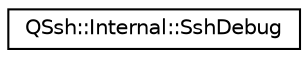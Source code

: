 digraph "Graphical Class Hierarchy"
{
  edge [fontname="Helvetica",fontsize="10",labelfontname="Helvetica",labelfontsize="10"];
  node [fontname="Helvetica",fontsize="10",shape=record];
  rankdir="LR";
  Node0 [label="QSsh::Internal::SshDebug",height=0.2,width=0.4,color="black", fillcolor="white", style="filled",URL="$struct_q_ssh_1_1_internal_1_1_ssh_debug.html"];
}
